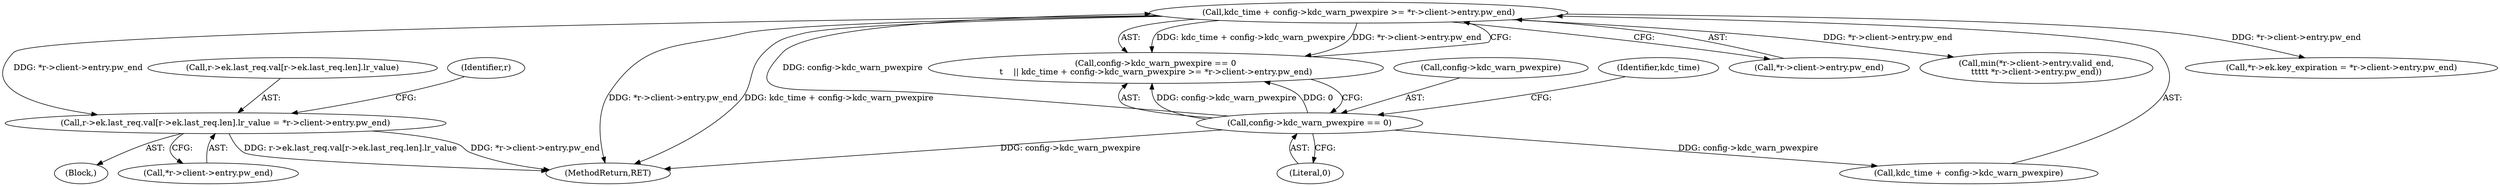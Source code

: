 digraph "0_heimdal_1a6a6e462dc2ac6111f9e02c6852ddec4849b887@array" {
"1001770" [label="(Call,r->ek.last_req.val[r->ek.last_req.len].lr_value = *r->client->entry.pw_end)"];
"1001736" [label="(Call,kdc_time + config->kdc_warn_pwexpire >= *r->client->entry.pw_end)"];
"1001731" [label="(Call,config->kdc_warn_pwexpire == 0)"];
"1001736" [label="(Call,kdc_time + config->kdc_warn_pwexpire >= *r->client->entry.pw_end)"];
"1001788" [label="(Call,*r->client->entry.pw_end)"];
"1001742" [label="(Call,*r->client->entry.pw_end)"];
"1001737" [label="(Call,kdc_time + config->kdc_warn_pwexpire)"];
"1001750" [label="(Block,)"];
"1002688" [label="(MethodReturn,RET)"];
"1001731" [label="(Call,config->kdc_warn_pwexpire == 0)"];
"1001771" [label="(Call,r->ek.last_req.val[r->ek.last_req.len].lr_value)"];
"1001732" [label="(Call,config->kdc_warn_pwexpire)"];
"1001738" [label="(Identifier,kdc_time)"];
"1001770" [label="(Call,r->ek.last_req.val[r->ek.last_req.len].lr_value = *r->client->entry.pw_end)"];
"1001735" [label="(Literal,0)"];
"1001979" [label="(Call,min(*r->client->entry.valid_end,\n\t\t\t\t\t *r->client->entry.pw_end))"];
"1001730" [label="(Call,config->kdc_warn_pwexpire == 0\n\t    || kdc_time + config->kdc_warn_pwexpire >= *r->client->entry.pw_end)"];
"1002013" [label="(Call,*r->ek.key_expiration = *r->client->entry.pw_end)"];
"1001800" [label="(Identifier,r)"];
"1001770" -> "1001750"  [label="AST: "];
"1001770" -> "1001788"  [label="CFG: "];
"1001771" -> "1001770"  [label="AST: "];
"1001788" -> "1001770"  [label="AST: "];
"1001800" -> "1001770"  [label="CFG: "];
"1001770" -> "1002688"  [label="DDG: r->ek.last_req.val[r->ek.last_req.len].lr_value"];
"1001770" -> "1002688"  [label="DDG: *r->client->entry.pw_end"];
"1001736" -> "1001770"  [label="DDG: *r->client->entry.pw_end"];
"1001736" -> "1001730"  [label="AST: "];
"1001736" -> "1001742"  [label="CFG: "];
"1001737" -> "1001736"  [label="AST: "];
"1001742" -> "1001736"  [label="AST: "];
"1001730" -> "1001736"  [label="CFG: "];
"1001736" -> "1002688"  [label="DDG: *r->client->entry.pw_end"];
"1001736" -> "1002688"  [label="DDG: kdc_time + config->kdc_warn_pwexpire"];
"1001736" -> "1001730"  [label="DDG: kdc_time + config->kdc_warn_pwexpire"];
"1001736" -> "1001730"  [label="DDG: *r->client->entry.pw_end"];
"1001731" -> "1001736"  [label="DDG: config->kdc_warn_pwexpire"];
"1001736" -> "1001979"  [label="DDG: *r->client->entry.pw_end"];
"1001736" -> "1002013"  [label="DDG: *r->client->entry.pw_end"];
"1001731" -> "1001730"  [label="AST: "];
"1001731" -> "1001735"  [label="CFG: "];
"1001732" -> "1001731"  [label="AST: "];
"1001735" -> "1001731"  [label="AST: "];
"1001738" -> "1001731"  [label="CFG: "];
"1001730" -> "1001731"  [label="CFG: "];
"1001731" -> "1002688"  [label="DDG: config->kdc_warn_pwexpire"];
"1001731" -> "1001730"  [label="DDG: config->kdc_warn_pwexpire"];
"1001731" -> "1001730"  [label="DDG: 0"];
"1001731" -> "1001737"  [label="DDG: config->kdc_warn_pwexpire"];
}
